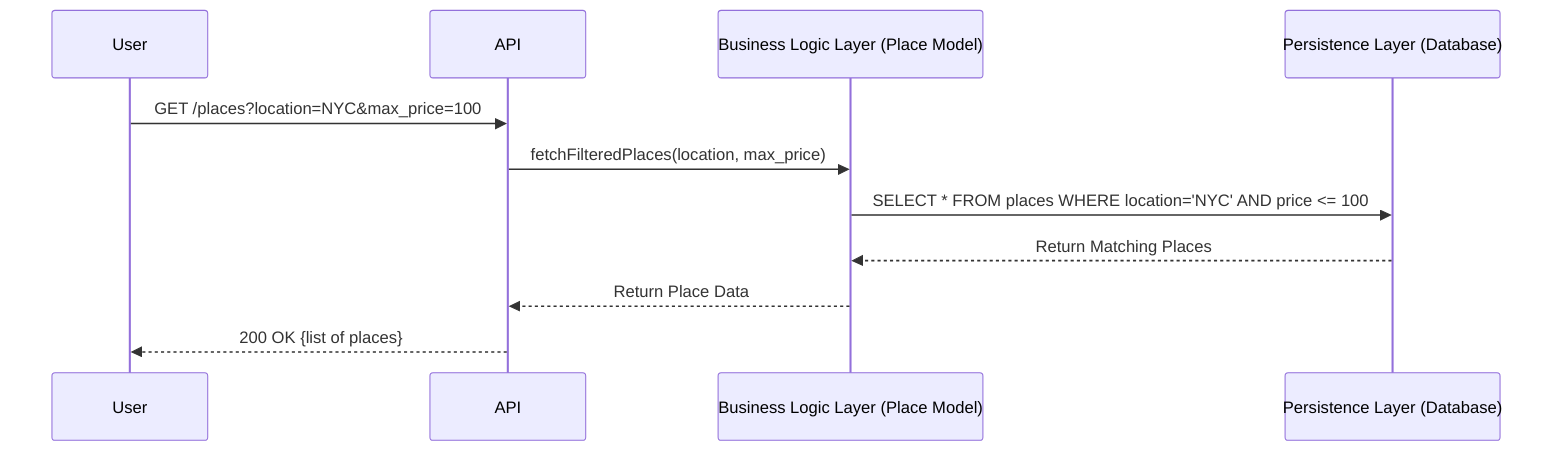 %%Diagram Type

sequenceDiagram

    %%Node Layers

    participant User
    participant API
    participant BusinessLogic as Business Logic Layer (Place Model)
    participant Database as Persistence Layer (Database)

    %%Node Relations

    User->>API: GET /places?location=NYC&max_price=100
    API->>BusinessLogic: fetchFilteredPlaces(location, max_price)
    BusinessLogic->>Database: SELECT * FROM places WHERE location='NYC' AND price <= 100
    Database-->>BusinessLogic: Return Matching Places
    BusinessLogic-->>API: Return Place Data
    API-->>User: 200 OK {list of places}